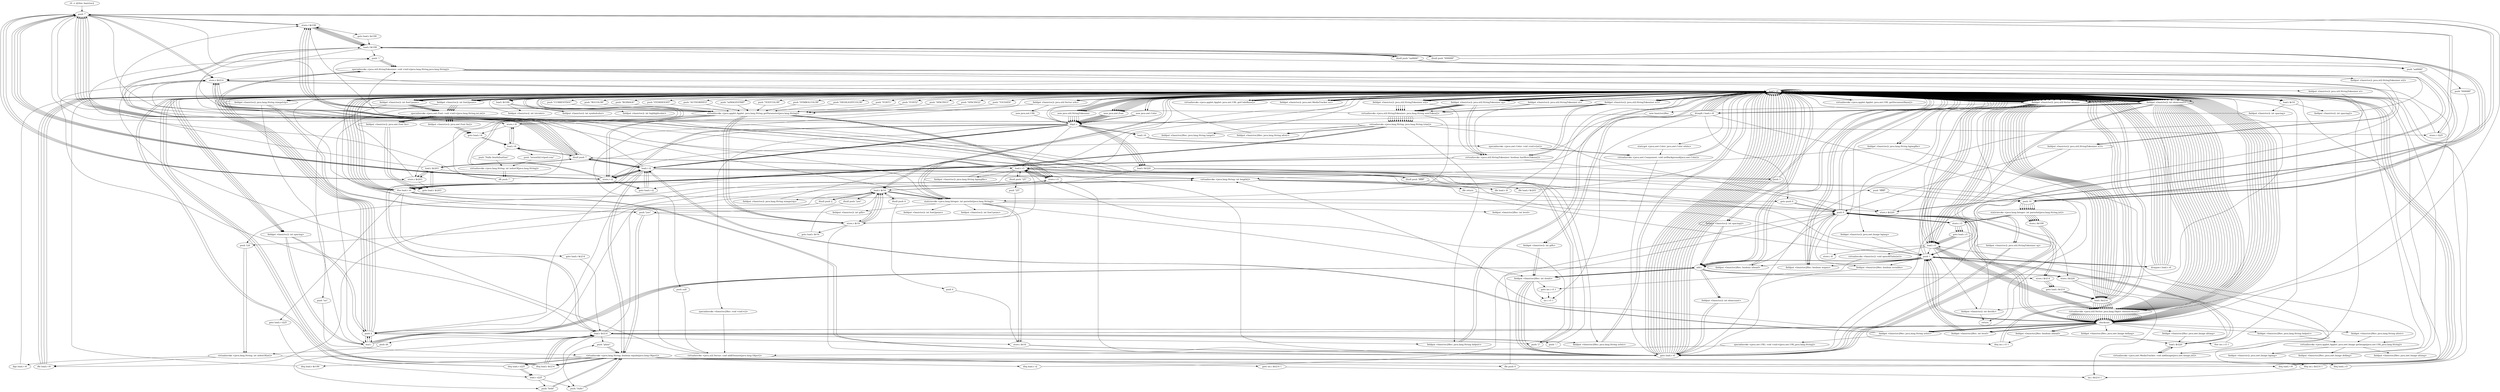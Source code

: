digraph "" {
    "r0 := @this: basictoc2"
    "push \"\""
    "r0 := @this: basictoc2"->"push \"\"";
    "store.r $r199"
    "push \"\""->"store.r $r199";
    "store.r $r199"->"push \"\"";
    "store.r $r203"
    "push \"\""->"store.r $r203";
    "store.r $r203"->"push \"\"";
    "store.r $r220"
    "push \"\""->"store.r $r220";
    "store.r $r220"->"push \"\"";
    "store.r r2"
    "push \"\""->"store.r r2";
    "store.r r2"->"push \"\"";
    "store.r r225"
    "push \"\""->"store.r r225";
    "store.r r225"->"push \"\"";
    "store.r $r214"
    "push \"\""->"store.r $r214";
    "load.r r0"
    "store.r $r214"->"load.r r0";
    "staticget <java.awt.Color: java.awt.Color white>"
    "load.r r0"->"staticget <java.awt.Color: java.awt.Color white>";
    "virtualinvoke <java.awt.Component: void setBackground(java.awt.Color)>"
    "staticget <java.awt.Color: java.awt.Color white>"->"virtualinvoke <java.awt.Component: void setBackground(java.awt.Color)>";
    "virtualinvoke <java.awt.Component: void setBackground(java.awt.Color)>"->"load.r r0";
    "push \"BGCOLOR\""
    "load.r r0"->"push \"BGCOLOR\"";
    "virtualinvoke <java.applet.Applet: java.lang.String getParameter(java.lang.String)>"
    "push \"BGCOLOR\""->"virtualinvoke <java.applet.Applet: java.lang.String getParameter(java.lang.String)>";
    "store.r r3"
    "virtualinvoke <java.applet.Applet: java.lang.String getParameter(java.lang.String)>"->"store.r r3";
    "load.r r3"
    "store.r r3"->"load.r r3";
    "ifnull push \"ffffff\""
    "load.r r3"->"ifnull push \"ffffff\"";
    "ifnull push \"ffffff\""->"load.r r3";
    "push 16"
    "load.r r3"->"push 16";
    "staticinvoke <java.lang.Integer: int parseInt(java.lang.String,int)>"
    "push 16"->"staticinvoke <java.lang.Integer: int parseInt(java.lang.String,int)>";
    "store.i r3"
    "staticinvoke <java.lang.Integer: int parseInt(java.lang.String,int)>"->"store.i r3";
    "goto load.i r3"
    "store.i r3"->"goto load.i r3";
    "load.i r3"
    "goto load.i r3"->"load.i r3";
    "store.i i0"
    "load.i r3"->"store.i i0";
    "store.i i0"->"load.r r0";
    "push \"BGIMAGE\""
    "load.r r0"->"push \"BGIMAGE\"";
    "push \"BGIMAGE\""->"virtualinvoke <java.applet.Applet: java.lang.String getParameter(java.lang.String)>";
    "virtualinvoke <java.applet.Applet: java.lang.String getParameter(java.lang.String)>"->"store.r r3";
    "store.r r3"->"load.r r3";
    "ifnull push \"\""
    "load.r r3"->"ifnull push \"\"";
    "ifnull push \"\""->"load.r r3";
    "load.r r3"->"store.r r3";
    "goto load.r r0"
    "store.r r3"->"goto load.r r0";
    "goto load.r r0"->"load.r r0";
    "load.r r0"->"load.r r3";
    "fieldput <basictoc2: java.lang.String bgimgfile>"
    "load.r r3"->"fieldput <basictoc2: java.lang.String bgimgfile>";
    "fieldput <basictoc2: java.lang.String bgimgfile>"->"load.r r0";
    "fieldget <basictoc2: java.lang.String bgimgfile>"
    "load.r r0"->"fieldget <basictoc2: java.lang.String bgimgfile>";
    "virtualinvoke <java.lang.String: int length()>"
    "fieldget <basictoc2: java.lang.String bgimgfile>"->"virtualinvoke <java.lang.String: int length()>";
    "ifne load.r r0"
    "virtualinvoke <java.lang.String: int length()>"->"ifne load.r r0";
    "ifne load.r r0"->"load.r r0";
    "new java.awt.Color"
    "load.r r0"->"new java.awt.Color";
    "dup1.r"
    "new java.awt.Color"->"dup1.r";
    "load.i i0"
    "dup1.r"->"load.i i0";
    "specialinvoke <java.awt.Color: void <init>(int)>"
    "load.i i0"->"specialinvoke <java.awt.Color: void <init>(int)>";
    "specialinvoke <java.awt.Color: void <init>(int)>"->"virtualinvoke <java.awt.Component: void setBackground(java.awt.Color)>";
    "virtualinvoke <java.awt.Component: void setBackground(java.awt.Color)>"->"goto load.r r0";
    "goto load.r r0"->"load.r r0";
    "push \"ITEMHEIGHT\""
    "load.r r0"->"push \"ITEMHEIGHT\"";
    "push \"ITEMHEIGHT\""->"virtualinvoke <java.applet.Applet: java.lang.String getParameter(java.lang.String)>";
    "virtualinvoke <java.applet.Applet: java.lang.String getParameter(java.lang.String)>"->"store.r r3";
    "store.r r3"->"load.r r3";
    "ifnull push \"25\""
    "load.r r3"->"ifnull push \"25\"";
    "ifnull push \"25\""->"load.r r3";
    "store.r $r16"
    "load.r r3"->"store.r $r16";
    "goto load.r $r16"
    "store.r $r16"->"goto load.r $r16";
    "load.r $r16"
    "goto load.r $r16"->"load.r $r16";
    "load.r $r16"->"store.r r3";
    "store.r r3"->"load.r $r16";
    "push 124"
    "load.r $r16"->"push 124";
    "virtualinvoke <java.lang.String: int indexOf(int)>"
    "push 124"->"virtualinvoke <java.lang.String: int indexOf(int)>";
    "ifge load.r r0"
    "virtualinvoke <java.lang.String: int indexOf(int)>"->"ifge load.r r0";
    "ifge load.r r0"->"load.r r0";
    "load.r r0"->"load.r $r16";
    "staticinvoke <java.lang.Integer: int parseInt(java.lang.String)>"
    "load.r $r16"->"staticinvoke <java.lang.Integer: int parseInt(java.lang.String)>";
    "fieldput <basictoc2: int gifh>"
    "staticinvoke <java.lang.Integer: int parseInt(java.lang.String)>"->"fieldput <basictoc2: int gifh>";
    "fieldput <basictoc2: int gifh>"->"load.r r0";
    "load.r r0"->"new java.awt.Color";
    "new java.awt.Color"->"dup1.r";
    "dup1.r"->"load.i i0";
    "load.i i0"->"specialinvoke <java.awt.Color: void <init>(int)>";
    "specialinvoke <java.awt.Color: void <init>(int)>"->"virtualinvoke <java.awt.Component: void setBackground(java.awt.Color)>";
    "virtualinvoke <java.awt.Component: void setBackground(java.awt.Color)>"->"load.r r0";
    "push \"AUTHORINFO\""
    "load.r r0"->"push \"AUTHORINFO\"";
    "push \"AUTHORINFO\""->"virtualinvoke <java.applet.Applet: java.lang.String getParameter(java.lang.String)>";
    "store.r i0"
    "virtualinvoke <java.applet.Applet: java.lang.String getParameter(java.lang.String)>"->"store.r i0";
    "load.r i0"
    "store.r i0"->"load.r i0";
    "load.r i0"->"ifnull push \"\"";
    "ifnull push \"\""->"load.r i0";
    "load.r i0"->"store.r i0";
    "goto load.r i0"
    "store.r i0"->"goto load.r i0";
    "goto load.r i0"->"load.r i0";
    "load.r i0"->"store.r i0";
    "store.r i0"->"load.r r0";
    "push \"isIMAGESTRIP\""
    "load.r r0"->"push \"isIMAGESTRIP\"";
    "push \"isIMAGESTRIP\""->"virtualinvoke <java.applet.Applet: java.lang.String getParameter(java.lang.String)>";
    "virtualinvoke <java.applet.Applet: java.lang.String getParameter(java.lang.String)>"->"store.r $r16";
    "store.r $r16"->"load.r $r16";
    "ifnull push \"yes\""
    "load.r $r16"->"ifnull push \"yes\"";
    "ifnull push \"yes\""->"load.r $r16";
    "load.r $r16"->"store.r $r16";
    "store.r $r16"->"goto load.r r0";
    "goto load.r r0"->"load.r r0";
    "load.r r0"->"load.r $r16";
    "fieldput <basictoc2: java.lang.String isimgstrip>"
    "load.r $r16"->"fieldput <basictoc2: java.lang.String isimgstrip>";
    "fieldput <basictoc2: java.lang.String isimgstrip>"->"load.r r0";
    "fieldget <basictoc2: java.lang.String isimgstrip>"
    "load.r r0"->"fieldget <basictoc2: java.lang.String isimgstrip>";
    "push \"no\""
    "fieldget <basictoc2: java.lang.String isimgstrip>"->"push \"no\"";
    "virtualinvoke <java.lang.String: boolean equals(java.lang.Object)>"
    "push \"no\""->"virtualinvoke <java.lang.String: boolean equals(java.lang.Object)>";
    "ifeq load.r $r199"
    "virtualinvoke <java.lang.String: boolean equals(java.lang.Object)>"->"ifeq load.r $r199";
    "ifeq load.r $r199"->"load.r r0";
    "push \"TEXTCOLOR\""
    "load.r r0"->"push \"TEXTCOLOR\"";
    "push \"TEXTCOLOR\""->"virtualinvoke <java.applet.Applet: java.lang.String getParameter(java.lang.String)>";
    "virtualinvoke <java.applet.Applet: java.lang.String getParameter(java.lang.String)>"->"store.r $r199";
    "load.r $r199"
    "store.r $r199"->"load.r $r199";
    "ifnull push \"aa6666\""
    "load.r $r199"->"ifnull push \"aa6666\"";
    "ifnull push \"aa6666\""->"load.r $r199";
    "load.r $r199"->"push 16";
    "push 16"->"staticinvoke <java.lang.Integer: int parseInt(java.lang.String,int)>";
    "store.i $r199"
    "staticinvoke <java.lang.Integer: int parseInt(java.lang.String,int)>"->"store.i $r199";
    "store.i $r199"->"goto load.r r0";
    "goto load.r r0"->"load.r r0";
    "load.i $r199"
    "load.r r0"->"load.i $r199";
    "fieldput <basictoc2: int txtcolor>"
    "load.i $r199"->"fieldput <basictoc2: int txtcolor>";
    "fieldput <basictoc2: int txtcolor>"->"load.r r0";
    "push \"SYMBOLCOLOR\""
    "load.r r0"->"push \"SYMBOLCOLOR\"";
    "push \"SYMBOLCOLOR\""->"virtualinvoke <java.applet.Applet: java.lang.String getParameter(java.lang.String)>";
    "virtualinvoke <java.applet.Applet: java.lang.String getParameter(java.lang.String)>"->"store.r $r199";
    "store.r $r199"->"load.r $r199";
    "load.r $r199"->"ifnull push \"aa6666\"";
    "ifnull push \"aa6666\""->"load.r $r199";
    "load.r $r199"->"push 16";
    "push 16"->"staticinvoke <java.lang.Integer: int parseInt(java.lang.String,int)>";
    "staticinvoke <java.lang.Integer: int parseInt(java.lang.String,int)>"->"store.i $r199";
    "store.i $r199"->"goto load.r r0";
    "goto load.r r0"->"load.r r0";
    "load.r r0"->"load.i $r199";
    "fieldput <basictoc2: int symbolcolor>"
    "load.i $r199"->"fieldput <basictoc2: int symbolcolor>";
    "fieldput <basictoc2: int symbolcolor>"->"load.r r0";
    "push \"HIGHLIGHTCOLOR\""
    "load.r r0"->"push \"HIGHLIGHTCOLOR\"";
    "push \"HIGHLIGHTCOLOR\""->"virtualinvoke <java.applet.Applet: java.lang.String getParameter(java.lang.String)>";
    "virtualinvoke <java.applet.Applet: java.lang.String getParameter(java.lang.String)>"->"store.r $r199";
    "store.r $r199"->"load.r $r199";
    "ifnull push \"000088\""
    "load.r $r199"->"ifnull push \"000088\"";
    "ifnull push \"000088\""->"load.r $r199";
    "load.r $r199"->"push 16";
    "push 16"->"staticinvoke <java.lang.Integer: int parseInt(java.lang.String,int)>";
    "staticinvoke <java.lang.Integer: int parseInt(java.lang.String,int)>"->"store.i $r199";
    "store.i $r199"->"goto load.r r0";
    "goto load.r r0"->"load.r r0";
    "load.r r0"->"load.i $r199";
    "fieldput <basictoc2: int highlightcolor>"
    "load.i $r199"->"fieldput <basictoc2: int highlightcolor>";
    "fieldput <basictoc2: int highlightcolor>"->"load.r r0";
    "push \"FONT1\""
    "load.r r0"->"push \"FONT1\"";
    "push \"FONT1\""->"virtualinvoke <java.applet.Applet: java.lang.String getParameter(java.lang.String)>";
    "virtualinvoke <java.applet.Applet: java.lang.String getParameter(java.lang.String)>"->"store.r $r199";
    "store.r $r199"->"load.r $r199";
    "load.r $r199"->"ifnull push \"\"";
    "ifnull push \"\""->"load.r $r199";
    "load.r $r199"->"store.r $r199";
    "goto load.r $r199"
    "store.r $r199"->"goto load.r $r199";
    "goto load.r $r199"->"load.r $r199";
    "load.r $r199"->"store.r $r199";
    "store.r $r199"->"load.r r0";
    "push \"FONT2\""
    "load.r r0"->"push \"FONT2\"";
    "push \"FONT2\""->"virtualinvoke <java.applet.Applet: java.lang.String getParameter(java.lang.String)>";
    "virtualinvoke <java.applet.Applet: java.lang.String getParameter(java.lang.String)>"->"store.r $r203";
    "load.r $r203"
    "store.r $r203"->"load.r $r203";
    "load.r $r203"->"ifnull push \"\"";
    "ifnull push \"\""->"load.r $r203";
    "load.r $r203"->"store.r $r203";
    "goto load.r $r203"
    "store.r $r203"->"goto load.r $r203";
    "goto load.r $r203"->"load.r $r203";
    "load.r $r203"->"store.r $r203";
    "store.r $r203"->"load.r r0";
    "push \"SPACING1\""
    "load.r r0"->"push \"SPACING1\"";
    "push \"SPACING1\""->"virtualinvoke <java.applet.Applet: java.lang.String getParameter(java.lang.String)>";
    "virtualinvoke <java.applet.Applet: java.lang.String getParameter(java.lang.String)>"->"store.r $r16";
    "store.r $r16"->"load.r $r16";
    "ifnull push 4"
    "load.r $r16"->"ifnull push 4";
    "ifnull push 4"->"load.r $r16";
    "load.r $r16"->"staticinvoke <java.lang.Integer: int parseInt(java.lang.String)>";
    "store.i $r16"
    "staticinvoke <java.lang.Integer: int parseInt(java.lang.String)>"->"store.i $r16";
    "store.i $r16"->"goto load.r r0";
    "goto load.r r0"->"load.r r0";
    "load.i $r16"
    "load.r r0"->"load.i $r16";
    "fieldput <basictoc2: int spacing>"
    "load.i $r16"->"fieldput <basictoc2: int spacing>";
    "fieldput <basictoc2: int spacing>"->"load.r r0";
    "push \"SPACING2\""
    "load.r r0"->"push \"SPACING2\"";
    "push \"SPACING2\""->"virtualinvoke <java.applet.Applet: java.lang.String getParameter(java.lang.String)>";
    "virtualinvoke <java.applet.Applet: java.lang.String getParameter(java.lang.String)>"->"store.r $r16";
    "store.r $r16"->"load.r $r16";
    "ifnull push 2"
    "load.r $r16"->"ifnull push 2";
    "ifnull push 2"->"load.r $r16";
    "load.r $r16"->"staticinvoke <java.lang.Integer: int parseInt(java.lang.String)>";
    "staticinvoke <java.lang.Integer: int parseInt(java.lang.String)>"->"store.i $r16";
    "store.i $r16"->"goto load.r r0";
    "goto load.r r0"->"load.r r0";
    "load.r r0"->"load.i $r16";
    "fieldput <basictoc2: int spacing2>"
    "load.i $r16"->"fieldput <basictoc2: int spacing2>";
    "fieldput <basictoc2: int spacing2>"->"load.r $r199";
    "load.r $r199"->"virtualinvoke <java.lang.String: int length()>";
    "ifle load.r $r203"
    "virtualinvoke <java.lang.String: int length()>"->"ifle load.r $r203";
    "ifle load.r $r203"->"load.r r0";
    "new java.util.StringTokenizer"
    "load.r r0"->"new java.util.StringTokenizer";
    "new java.util.StringTokenizer"->"dup1.r";
    "dup1.r"->"load.r $r199";
    "push \";\""
    "load.r $r199"->"push \";\"";
    "specialinvoke <java.util.StringTokenizer: void <init>(java.lang.String,java.lang.String)>"
    "push \";\""->"specialinvoke <java.util.StringTokenizer: void <init>(java.lang.String,java.lang.String)>";
    "fieldput <basictoc2: java.util.StringTokenizer sg>"
    "specialinvoke <java.util.StringTokenizer: void <init>(java.lang.String,java.lang.String)>"->"fieldput <basictoc2: java.util.StringTokenizer sg>";
    "fieldput <basictoc2: java.util.StringTokenizer sg>"->"goto load.r r0";
    "goto load.r r0"->"load.r r0";
    "fieldget <basictoc2: java.util.StringTokenizer sg>"
    "load.r r0"->"fieldget <basictoc2: java.util.StringTokenizer sg>";
    "virtualinvoke <java.util.StringTokenizer: boolean hasMoreTokens()>"
    "fieldget <basictoc2: java.util.StringTokenizer sg>"->"virtualinvoke <java.util.StringTokenizer: boolean hasMoreTokens()>";
    "virtualinvoke <java.util.StringTokenizer: boolean hasMoreTokens()>"->"ifne load.r r0";
    "goto load.r r225"
    "ifne load.r r0"->"goto load.r r225";
    "load.r r225"
    "goto load.r r225"->"load.r r225";
    "push \"bold\""
    "load.r r225"->"push \"bold\"";
    "push \"bold\""->"virtualinvoke <java.lang.String: boolean equals(java.lang.Object)>";
    "ifeq load.r r225"
    "virtualinvoke <java.lang.String: boolean equals(java.lang.Object)>"->"ifeq load.r r225";
    "ifeq load.r r225"->"load.r r0";
    "new java.awt.Font"
    "load.r r0"->"new java.awt.Font";
    "new java.awt.Font"->"dup1.r";
    "load.r $r220"
    "dup1.r"->"load.r $r220";
    "push 1"
    "load.r $r220"->"push 1";
    "push 1"->"load.r r0";
    "fieldget <basictoc2: int font1psize>"
    "load.r r0"->"fieldget <basictoc2: int font1psize>";
    "specialinvoke <java.awt.Font: void <init>(java.lang.String,int,int)>"
    "fieldget <basictoc2: int font1psize>"->"specialinvoke <java.awt.Font: void <init>(java.lang.String,int,int)>";
    "fieldput <basictoc2: java.awt.Font fm>"
    "specialinvoke <java.awt.Font: void <init>(java.lang.String,int,int)>"->"fieldput <basictoc2: java.awt.Font fm>";
    "fieldput <basictoc2: java.awt.Font fm>"->"goto load.r $r203";
    "goto load.r $r203"->"load.r $r203";
    "load.r $r203"->"virtualinvoke <java.lang.String: int length()>";
    "ifle load.r i0"
    "virtualinvoke <java.lang.String: int length()>"->"ifle load.r i0";
    "ifle load.r i0"->"load.r r0";
    "load.r r0"->"new java.util.StringTokenizer";
    "new java.util.StringTokenizer"->"dup1.r";
    "dup1.r"->"load.r $r203";
    "load.r $r203"->"push \";\"";
    "push \";\""->"specialinvoke <java.util.StringTokenizer: void <init>(java.lang.String,java.lang.String)>";
    "specialinvoke <java.util.StringTokenizer: void <init>(java.lang.String,java.lang.String)>"->"fieldput <basictoc2: java.util.StringTokenizer sg>";
    "fieldput <basictoc2: java.util.StringTokenizer sg>"->"goto load.r r0";
    "goto load.r r0"->"load.r r0";
    "load.r r0"->"fieldget <basictoc2: java.util.StringTokenizer sg>";
    "fieldget <basictoc2: java.util.StringTokenizer sg>"->"virtualinvoke <java.util.StringTokenizer: boolean hasMoreTokens()>";
    "virtualinvoke <java.util.StringTokenizer: boolean hasMoreTokens()>"->"ifne load.r r0";
    "goto load.r $r214"
    "ifne load.r r0"->"goto load.r $r214";
    "load.r $r214"
    "goto load.r $r214"->"load.r $r214";
    "load.r $r214"->"push \"bold\"";
    "push \"bold\""->"virtualinvoke <java.lang.String: boolean equals(java.lang.Object)>";
    "ifeq load.r $r214"
    "virtualinvoke <java.lang.String: boolean equals(java.lang.Object)>"->"ifeq load.r $r214";
    "ifeq load.r $r214"->"load.r r0";
    "load.r r0"->"new java.awt.Font";
    "new java.awt.Font"->"dup1.r";
    "load.r r2"
    "dup1.r"->"load.r r2";
    "load.r r2"->"push 1";
    "push 1"->"load.r r0";
    "fieldget <basictoc2: int font2psize>"
    "load.r r0"->"fieldget <basictoc2: int font2psize>";
    "fieldget <basictoc2: int font2psize>"->"specialinvoke <java.awt.Font: void <init>(java.lang.String,int,int)>";
    "fieldput <basictoc2: java.awt.Font fm2>"
    "specialinvoke <java.awt.Font: void <init>(java.lang.String,int,int)>"->"fieldput <basictoc2: java.awt.Font fm2>";
    "fieldput <basictoc2: java.awt.Font fm2>"->"goto load.r i0";
    "goto load.r i0"->"load.r i0";
    "push \"Nalla Senthilnathan\""
    "load.r i0"->"push \"Nalla Senthilnathan\"";
    "virtualinvoke <java.lang.String: int indexOf(java.lang.String)>"
    "push \"Nalla Senthilnathan\""->"virtualinvoke <java.lang.String: int indexOf(java.lang.String)>";
    "iflt push \"\""
    "virtualinvoke <java.lang.String: int indexOf(java.lang.String)>"->"iflt push \"\"";
    "iflt push \"\""->"load.r i0";
    "push \"nrsenthil.tripod.com\""
    "load.r i0"->"push \"nrsenthil.tripod.com\"";
    "push \"nrsenthil.tripod.com\""->"virtualinvoke <java.lang.String: int indexOf(java.lang.String)>";
    "virtualinvoke <java.lang.String: int indexOf(java.lang.String)>"->"iflt push \"\"";
    "iflt push \"\""->"load.r r0";
    "push \"TOCDATA\""
    "load.r r0"->"push \"TOCDATA\"";
    "push \"TOCDATA\""->"virtualinvoke <java.applet.Applet: java.lang.String getParameter(java.lang.String)>";
    "virtualinvoke <java.applet.Applet: java.lang.String getParameter(java.lang.String)>"->"store.r r2";
    "store.r r2"->"load.r r2";
    "load.r r2"->"ifnull push \"\"";
    "ifnull push \"\""->"load.r r2";
    "load.r r2"->"store.r r2";
    "goto load.r r2"
    "store.r r2"->"goto load.r r2";
    "goto load.r r2"->"load.r r2";
    "load.r r2"->"store.r $r214";
    "store.r $r214"->"goto load.r r0";
    "goto load.r r0"->"load.r r0";
    "push \"CURRENTDOC\""
    "load.r r0"->"push \"CURRENTDOC\"";
    "push \"CURRENTDOC\""->"virtualinvoke <java.applet.Applet: java.lang.String getParameter(java.lang.String)>";
    "virtualinvoke <java.applet.Applet: java.lang.String getParameter(java.lang.String)>"->"store.r r2";
    "store.r r2"->"load.r r2";
    "load.r r2"->"ifnull push \"\"";
    "ifnull push \"\""->"load.r r2";
    "load.r r2"->"store.r r2";
    "store.r r2"->"goto load.r r2";
    "goto load.r r2"->"load.r r2";
    "load.r r2"->"store.r r2";
    "store.r r2"->"load.r r0";
    "load.r r0"->"new java.util.StringTokenizer";
    "new java.util.StringTokenizer"->"dup1.r";
    "dup1.r"->"load.r $r214";
    "push \"|\""
    "load.r $r214"->"push \"|\"";
    "push \"|\""->"specialinvoke <java.util.StringTokenizer: void <init>(java.lang.String,java.lang.String)>";
    "fieldput <basictoc2: java.util.StringTokenizer st>"
    "specialinvoke <java.util.StringTokenizer: void <init>(java.lang.String,java.lang.String)>"->"fieldput <basictoc2: java.util.StringTokenizer st>";
    "fieldput <basictoc2: java.util.StringTokenizer st>"->"goto load.r r0";
    "goto load.r r0"->"load.r r0";
    "fieldget <basictoc2: java.util.StringTokenizer st>"
    "load.r r0"->"fieldget <basictoc2: java.util.StringTokenizer st>";
    "fieldget <basictoc2: java.util.StringTokenizer st>"->"virtualinvoke <java.util.StringTokenizer: boolean hasMoreTokens()>";
    "virtualinvoke <java.util.StringTokenizer: boolean hasMoreTokens()>"->"ifne load.r r0";
    "goto push 0"
    "ifne load.r r0"->"goto push 0";
    "push 0"
    "goto push 0"->"push 0";
    "store.i $r214"
    "push 0"->"store.i $r214";
    "goto load.i $r214"
    "store.i $r214"->"goto load.i $r214";
    "load.i $r214"
    "goto load.i $r214"->"load.i $r214";
    "load.i $r214"->"load.r r0";
    "fieldget <basictoc2: int elemcount>"
    "load.r r0"->"fieldget <basictoc2: int elemcount>";
    "ifcmplt.i load.r r0"
    "fieldget <basictoc2: int elemcount>"->"ifcmplt.i load.r r0";
    "ifcmplt.i load.r r0"->"goto push 0";
    "goto push 0"->"push 0";
    "store.i $r220"
    "push 0"->"store.i $r220";
    "store.i $r220"->"load.r r0";
    "load.r r0"->"fieldget <basictoc2: java.lang.String isimgstrip>";
    "push \"yes\""
    "fieldget <basictoc2: java.lang.String isimgstrip>"->"push \"yes\"";
    "push \"yes\""->"virtualinvoke <java.lang.String: boolean equals(java.lang.Object)>";
    "ifeq load.r r2"
    "virtualinvoke <java.lang.String: boolean equals(java.lang.Object)>"->"ifeq load.r r2";
    "ifeq load.r r2"->"push 0";
    "push 0"->"store.i $r214";
    "store.i $r214"->"goto load.i $r214";
    "goto load.i $r214"->"load.i $r214";
    "load.i $r214"->"load.r r0";
    "load.r r0"->"fieldget <basictoc2: int elemcount>";
    "fieldget <basictoc2: int elemcount>"->"ifcmplt.i load.r r0";
    "ifcmplt.i load.r r0"->"load.r r3";
    "load.r r3"->"push 124";
    "push 124"->"virtualinvoke <java.lang.String: int indexOf(int)>";
    "ifle push 0"
    "virtualinvoke <java.lang.String: int indexOf(int)>"->"ifle push 0";
    "ifle push 0"->"load.r r0";
    "load.r r0"->"new java.util.StringTokenizer";
    "new java.util.StringTokenizer"->"dup1.r";
    "dup1.r"->"load.r r3";
    "load.r r3"->"push \"|\"";
    "push \"|\""->"specialinvoke <java.util.StringTokenizer: void <init>(java.lang.String,java.lang.String)>";
    "fieldput <basictoc2: java.util.StringTokenizer st3>"
    "specialinvoke <java.util.StringTokenizer: void <init>(java.lang.String,java.lang.String)>"->"fieldput <basictoc2: java.util.StringTokenizer st3>";
    "fieldput <basictoc2: java.util.StringTokenizer st3>"->"push 0";
    "push 0"->"store.i r3";
    "store.i r3"->"goto load.i r3";
    "goto load.i r3"->"load.i r3";
    "load.i r3"->"load.r r0";
    "load.r r0"->"fieldget <basictoc2: int elemcount>";
    "fieldget <basictoc2: int elemcount>"->"ifcmplt.i load.r r0";
    "ifcmplt.i load.r r0"->"goto load.r r2";
    "goto load.r r2"->"load.r r2";
    "load.r r2"->"virtualinvoke <java.lang.String: int length()>";
    "ifle return"
    "virtualinvoke <java.lang.String: int length()>"->"ifle return";
    "ifle return"->"push 0";
    "push 0"->"store.i r3";
    "store.i r3"->"goto load.i r3";
    "goto load.i r3"->"load.i r3";
    "load.i r3"->"load.r r0";
    "load.r r0"->"fieldget <basictoc2: int elemcount>";
    "fieldget <basictoc2: int elemcount>"->"ifcmplt.i load.r r0";
    "return"
    "ifcmplt.i load.r r0"->"return";
    "ifcmplt.i load.r r0"->"load.r r0";
    "fieldget <basictoc2: java.util.Vector elems>"
    "load.r r0"->"fieldget <basictoc2: java.util.Vector elems>";
    "fieldget <basictoc2: java.util.Vector elems>"->"load.i r3";
    "virtualinvoke <java.util.Vector: java.lang.Object elementAt(int)>"
    "load.i r3"->"virtualinvoke <java.util.Vector: java.lang.Object elementAt(int)>";
    "checkcast"
    "virtualinvoke <java.util.Vector: java.lang.Object elementAt(int)>"->"checkcast";
    "fieldget <basictoc2Rec: boolean ishead>"
    "checkcast"->"fieldget <basictoc2Rec: boolean ishead>";
    "ifeq inc.i r3 1"
    "fieldget <basictoc2Rec: boolean ishead>"->"ifeq inc.i r3 1";
    "ifeq inc.i r3 1"->"load.r r0";
    "load.r r0"->"fieldget <basictoc2: java.util.Vector elems>";
    "fieldget <basictoc2: java.util.Vector elems>"->"load.i r3";
    "load.i r3"->"virtualinvoke <java.util.Vector: java.lang.Object elementAt(int)>";
    "virtualinvoke <java.util.Vector: java.lang.Object elementAt(int)>"->"checkcast";
    "fieldget <basictoc2Rec: java.lang.String urlstr>"
    "checkcast"->"fieldget <basictoc2Rec: java.lang.String urlstr>";
    "fieldget <basictoc2Rec: java.lang.String urlstr>"->"load.r r2";
    "load.r r2"->"virtualinvoke <java.lang.String: boolean equals(java.lang.Object)>";
    "ifeq load.i r3"
    "virtualinvoke <java.lang.String: boolean equals(java.lang.Object)>"->"ifeq load.i r3";
    "ifeq load.i r3"->"load.r r0";
    "load.r r0"->"load.i r3";
    "fieldput <basictoc2: int docidx>"
    "load.i r3"->"fieldput <basictoc2: int docidx>";
    "fieldput <basictoc2: int docidx>"->"return";
    "ifeq load.i r3"->"load.i r3";
    "load.i r3"->"push 1";
    "add.i"
    "push 1"->"add.i";
    "add.i"->"store.i $r214";
    "store.i $r214"->"goto load.i $r214";
    "goto load.i $r214"->"load.i $r214";
    "load.i $r214"->"load.r r0";
    "load.r r0"->"fieldget <basictoc2: int elemcount>";
    "fieldget <basictoc2: int elemcount>"->"ifcmplt.i load.r r0";
    "inc.i r3 1"
    "ifcmplt.i load.r r0"->"inc.i r3 1";
    "ifcmplt.i load.r r0"->"load.r r0";
    "load.r r0"->"fieldget <basictoc2: java.util.Vector elems>";
    "fieldget <basictoc2: java.util.Vector elems>"->"load.i $r214";
    "load.i $r214"->"virtualinvoke <java.util.Vector: java.lang.Object elementAt(int)>";
    "virtualinvoke <java.util.Vector: java.lang.Object elementAt(int)>"->"checkcast";
    "checkcast"->"fieldget <basictoc2Rec: boolean ishead>";
    "ifne inc.i r3 1"
    "fieldget <basictoc2Rec: boolean ishead>"->"ifne inc.i r3 1";
    "ifne inc.i r3 1"->"load.r r0";
    "load.r r0"->"fieldget <basictoc2: java.util.Vector elems>";
    "fieldget <basictoc2: java.util.Vector elems>"->"load.i $r214";
    "load.i $r214"->"virtualinvoke <java.util.Vector: java.lang.Object elementAt(int)>";
    "virtualinvoke <java.util.Vector: java.lang.Object elementAt(int)>"->"checkcast";
    "checkcast"->"fieldget <basictoc2Rec: java.lang.String urlstr>";
    "fieldget <basictoc2Rec: java.lang.String urlstr>"->"load.r r2";
    "load.r r2"->"virtualinvoke <java.lang.String: boolean equals(java.lang.Object)>";
    "ifeq inc.i $r214 1"
    "virtualinvoke <java.lang.String: boolean equals(java.lang.Object)>"->"ifeq inc.i $r214 1";
    "ifeq inc.i $r214 1"->"load.r r0";
    "load.r r0"->"load.i $r214";
    "load.i $r214"->"fieldput <basictoc2: int docidx>";
    "fieldput <basictoc2: int docidx>"->"load.r r0";
    "load.r r0"->"fieldget <basictoc2: java.util.Vector elems>";
    "fieldget <basictoc2: java.util.Vector elems>"->"load.i r3";
    "load.i r3"->"virtualinvoke <java.util.Vector: java.lang.Object elementAt(int)>";
    "virtualinvoke <java.util.Vector: java.lang.Object elementAt(int)>"->"checkcast";
    "checkcast"->"push 1";
    "fieldput <basictoc2Rec: boolean isopen>"
    "push 1"->"fieldput <basictoc2Rec: boolean isopen>";
    "fieldput <basictoc2Rec: boolean isopen>"->"load.r r0";
    "load.r r0"->"load.i r3";
    "virtualinvoke <basictoc2: void openAllTails(int)>"
    "load.i r3"->"virtualinvoke <basictoc2: void openAllTails(int)>";
    "goto inc.i r3 1"
    "virtualinvoke <basictoc2: void openAllTails(int)>"->"goto inc.i r3 1";
    "inc.i $r214 1"
    "ifeq inc.i $r214 1"->"inc.i $r214 1";
    "ifcmplt.i load.r r0"->"load.r r0";
    "fieldget <basictoc2: java.util.StringTokenizer st3>"
    "load.r r0"->"fieldget <basictoc2: java.util.StringTokenizer st3>";
    "fieldget <basictoc2: java.util.StringTokenizer st3>"->"virtualinvoke <java.util.StringTokenizer: boolean hasMoreTokens()>";
    "virtualinvoke <java.util.StringTokenizer: boolean hasMoreTokens()>"->"ifeq inc.i r3 1";
    "ifeq inc.i r3 1"->"load.r r0";
    "load.r r0"->"fieldget <basictoc2: java.util.Vector elems>";
    "fieldget <basictoc2: java.util.Vector elems>"->"load.i r3";
    "load.i r3"->"virtualinvoke <java.util.Vector: java.lang.Object elementAt(int)>";
    "virtualinvoke <java.util.Vector: java.lang.Object elementAt(int)>"->"checkcast";
    "checkcast"->"load.r r0";
    "load.r r0"->"fieldget <basictoc2: java.util.StringTokenizer st3>";
    "virtualinvoke <java.util.StringTokenizer: java.lang.String nextToken()>"
    "fieldget <basictoc2: java.util.StringTokenizer st3>"->"virtualinvoke <java.util.StringTokenizer: java.lang.String nextToken()>";
    "virtualinvoke <java.util.StringTokenizer: java.lang.String nextToken()>"->"staticinvoke <java.lang.Integer: int parseInt(java.lang.String)>";
    "fieldput <basictoc2Rec: int itemh>"
    "staticinvoke <java.lang.Integer: int parseInt(java.lang.String)>"->"fieldput <basictoc2Rec: int itemh>";
    "fieldput <basictoc2Rec: int itemh>"->"goto inc.i r3 1";
    "goto inc.i r3 1"->"inc.i r3 1";
    "staticinvoke <java.lang.Integer: int parseInt(java.lang.String)>"->"store.r $r214";
    "ifle push 0"->"push 0";
    "push 0"->"store.i r3";
    "store.i r3"->"goto load.i r3";
    "goto load.i r3"->"load.i r3";
    "load.i r3"->"load.r r0";
    "load.r r0"->"fieldget <basictoc2: int elemcount>";
    "fieldget <basictoc2: int elemcount>"->"ifcmplt.i load.r r0";
    "ifcmplt.i load.r r0"->"load.r r0";
    "load.r r0"->"fieldget <basictoc2: java.util.Vector elems>";
    "fieldget <basictoc2: java.util.Vector elems>"->"load.i r3";
    "load.i r3"->"virtualinvoke <java.util.Vector: java.lang.Object elementAt(int)>";
    "virtualinvoke <java.util.Vector: java.lang.Object elementAt(int)>"->"checkcast";
    "checkcast"->"load.r r0";
    "fieldget <basictoc2: int gifh>"
    "load.r r0"->"fieldget <basictoc2: int gifh>";
    "fieldget <basictoc2: int gifh>"->"fieldput <basictoc2Rec: int itemh>";
    "fieldput <basictoc2Rec: int itemh>"->"inc.i r3 1";
    "ifcmplt.i load.r r0"->"load.r r0";
    "load.r r0"->"fieldget <basictoc2: java.util.Vector elems>";
    "fieldget <basictoc2: java.util.Vector elems>"->"load.i $r214";
    "load.i $r214"->"virtualinvoke <java.util.Vector: java.lang.Object elementAt(int)>";
    "virtualinvoke <java.util.Vector: java.lang.Object elementAt(int)>"->"checkcast";
    "checkcast"->"load.r r0";
    "load.r r0"->"load.r r0";
    "virtualinvoke <java.applet.Applet: java.net.URL getCodeBase()>"
    "load.r r0"->"virtualinvoke <java.applet.Applet: java.net.URL getCodeBase()>";
    "virtualinvoke <java.applet.Applet: java.net.URL getCodeBase()>"->"load.r r0";
    "load.r r0"->"fieldget <basictoc2: java.util.Vector elems>";
    "fieldget <basictoc2: java.util.Vector elems>"->"load.i $r214";
    "load.i $r214"->"virtualinvoke <java.util.Vector: java.lang.Object elementAt(int)>";
    "virtualinvoke <java.util.Vector: java.lang.Object elementAt(int)>"->"checkcast";
    "fieldget <basictoc2Rec: java.lang.String helpstr>"
    "checkcast"->"fieldget <basictoc2Rec: java.lang.String helpstr>";
    "virtualinvoke <java.applet.Applet: java.awt.Image getImage(java.net.URL,java.lang.String)>"
    "fieldget <basictoc2Rec: java.lang.String helpstr>"->"virtualinvoke <java.applet.Applet: java.awt.Image getImage(java.net.URL,java.lang.String)>";
    "fieldput <basictoc2Rec: java.awt.Image defimg>"
    "virtualinvoke <java.applet.Applet: java.awt.Image getImage(java.net.URL,java.lang.String)>"->"fieldput <basictoc2Rec: java.awt.Image defimg>";
    "fieldput <basictoc2Rec: java.awt.Image defimg>"->"load.r r0";
    "fieldget <basictoc2: java.awt.MediaTracker mt>"
    "load.r r0"->"fieldget <basictoc2: java.awt.MediaTracker mt>";
    "fieldget <basictoc2: java.awt.MediaTracker mt>"->"load.r r0";
    "load.r r0"->"fieldget <basictoc2: java.util.Vector elems>";
    "fieldget <basictoc2: java.util.Vector elems>"->"load.i $r214";
    "load.i $r214"->"virtualinvoke <java.util.Vector: java.lang.Object elementAt(int)>";
    "virtualinvoke <java.util.Vector: java.lang.Object elementAt(int)>"->"checkcast";
    "fieldget <basictoc2Rec: java.awt.Image defimg>"
    "checkcast"->"fieldget <basictoc2Rec: java.awt.Image defimg>";
    "load.i $r220"
    "fieldget <basictoc2Rec: java.awt.Image defimg>"->"load.i $r220";
    "virtualinvoke <java.awt.MediaTracker: void addImage(java.awt.Image,int)>"
    "load.i $r220"->"virtualinvoke <java.awt.MediaTracker: void addImage(java.awt.Image,int)>";
    "virtualinvoke <java.awt.MediaTracker: void addImage(java.awt.Image,int)>"->"load.r r0";
    "load.r r0"->"fieldget <basictoc2: java.util.Vector elems>";
    "fieldget <basictoc2: java.util.Vector elems>"->"load.i $r214";
    "load.i $r214"->"virtualinvoke <java.util.Vector: java.lang.Object elementAt(int)>";
    "virtualinvoke <java.util.Vector: java.lang.Object elementAt(int)>"->"checkcast";
    "checkcast"->"load.r r0";
    "load.r r0"->"load.r r0";
    "load.r r0"->"virtualinvoke <java.applet.Applet: java.net.URL getCodeBase()>";
    "virtualinvoke <java.applet.Applet: java.net.URL getCodeBase()>"->"load.r r0";
    "load.r r0"->"fieldget <basictoc2: java.util.Vector elems>";
    "fieldget <basictoc2: java.util.Vector elems>"->"load.i $r214";
    "load.i $r214"->"virtualinvoke <java.util.Vector: java.lang.Object elementAt(int)>";
    "virtualinvoke <java.util.Vector: java.lang.Object elementAt(int)>"->"checkcast";
    "fieldget <basictoc2Rec: java.lang.String altstr>"
    "checkcast"->"fieldget <basictoc2Rec: java.lang.String altstr>";
    "fieldget <basictoc2Rec: java.lang.String altstr>"->"virtualinvoke <java.applet.Applet: java.awt.Image getImage(java.net.URL,java.lang.String)>";
    "fieldput <basictoc2Rec: java.awt.Image altimg>"
    "virtualinvoke <java.applet.Applet: java.awt.Image getImage(java.net.URL,java.lang.String)>"->"fieldput <basictoc2Rec: java.awt.Image altimg>";
    "fieldput <basictoc2Rec: java.awt.Image altimg>"->"load.r r0";
    "load.r r0"->"fieldget <basictoc2: java.awt.MediaTracker mt>";
    "fieldget <basictoc2: java.awt.MediaTracker mt>"->"load.r r0";
    "load.r r0"->"fieldget <basictoc2: java.util.Vector elems>";
    "fieldget <basictoc2: java.util.Vector elems>"->"load.i $r214";
    "load.i $r214"->"virtualinvoke <java.util.Vector: java.lang.Object elementAt(int)>";
    "virtualinvoke <java.util.Vector: java.lang.Object elementAt(int)>"->"checkcast";
    "fieldget <basictoc2Rec: java.awt.Image altimg>"
    "checkcast"->"fieldget <basictoc2Rec: java.awt.Image altimg>";
    "fieldget <basictoc2Rec: java.awt.Image altimg>"->"load.i $r220";
    "load.i $r220"->"push 1";
    "push 1"->"add.i";
    "add.i"->"store.i $r220";
    "store.i $r220"->"load.i $r220";
    "load.i $r220"->"virtualinvoke <java.awt.MediaTracker: void addImage(java.awt.Image,int)>";
    "virtualinvoke <java.awt.MediaTracker: void addImage(java.awt.Image,int)>"->"load.i $r220";
    "load.i $r220"->"push 1";
    "push 1"->"add.i";
    "add.i"->"store.i $r220";
    "store.i $r220"->"inc.i $r214 1";
    "ifcmplt.i load.r r0"->"load.r r0";
    "load.r r0"->"fieldget <basictoc2: java.util.Vector elems>";
    "fieldget <basictoc2: java.util.Vector elems>"->"load.i $r214";
    "load.i $r214"->"virtualinvoke <java.util.Vector: java.lang.Object elementAt(int)>";
    "virtualinvoke <java.util.Vector: java.lang.Object elementAt(int)>"->"checkcast";
    "checkcast"->"fieldget <basictoc2Rec: java.lang.String urlstr>";
    "fieldget <basictoc2Rec: java.lang.String urlstr>"->"virtualinvoke <java.lang.String: int length()>";
    "ifle load.r r0"
    "virtualinvoke <java.lang.String: int length()>"->"ifle load.r r0";
    "ifle load.r r0"->"load.r r0";
    "fieldget <basictoc2: java.util.Vector urls>"
    "load.r r0"->"fieldget <basictoc2: java.util.Vector urls>";
    "new java.net.URL"
    "fieldget <basictoc2: java.util.Vector urls>"->"new java.net.URL";
    "new java.net.URL"->"dup1.r";
    "dup1.r"->"load.r r0";
    "virtualinvoke <java.applet.Applet: java.net.URL getDocumentBase()>"
    "load.r r0"->"virtualinvoke <java.applet.Applet: java.net.URL getDocumentBase()>";
    "virtualinvoke <java.applet.Applet: java.net.URL getDocumentBase()>"->"load.r r0";
    "load.r r0"->"fieldget <basictoc2: java.util.Vector elems>";
    "fieldget <basictoc2: java.util.Vector elems>"->"load.i $r214";
    "load.i $r214"->"virtualinvoke <java.util.Vector: java.lang.Object elementAt(int)>";
    "virtualinvoke <java.util.Vector: java.lang.Object elementAt(int)>"->"checkcast";
    "checkcast"->"fieldget <basictoc2Rec: java.lang.String urlstr>";
    "specialinvoke <java.net.URL: void <init>(java.net.URL,java.lang.String)>"
    "fieldget <basictoc2Rec: java.lang.String urlstr>"->"specialinvoke <java.net.URL: void <init>(java.net.URL,java.lang.String)>";
    "virtualinvoke <java.util.Vector: void addElement(java.lang.Object)>"
    "specialinvoke <java.net.URL: void <init>(java.net.URL,java.lang.String)>"->"virtualinvoke <java.util.Vector: void addElement(java.lang.Object)>";
    "goto inc.i $r214 1"
    "virtualinvoke <java.util.Vector: void addElement(java.lang.Object)>"->"goto inc.i $r214 1";
    "goto inc.i $r214 1"->"inc.i $r214 1";
    "virtualinvoke <java.util.Vector: void addElement(java.lang.Object)>"->"store.r $r214";
    "ifle load.r r0"->"load.r r0";
    "load.r r0"->"fieldget <basictoc2: java.util.Vector urls>";
    "push null"
    "fieldget <basictoc2: java.util.Vector urls>"->"push null";
    "push null"->"virtualinvoke <java.util.Vector: void addElement(java.lang.Object)>";
    "ifne load.r r0"->"load.r r0";
    "load.r r0"->"new java.util.StringTokenizer";
    "new java.util.StringTokenizer"->"dup1.r";
    "dup1.r"->"load.r r0";
    "load.r r0"->"fieldget <basictoc2: java.util.StringTokenizer st>";
    "fieldget <basictoc2: java.util.StringTokenizer st>"->"virtualinvoke <java.util.StringTokenizer: java.lang.String nextToken()>";
    "virtualinvoke <java.util.StringTokenizer: java.lang.String nextToken()>"->"push \";\"";
    "push \";\""->"specialinvoke <java.util.StringTokenizer: void <init>(java.lang.String,java.lang.String)>";
    "fieldput <basictoc2: java.util.StringTokenizer st2>"
    "specialinvoke <java.util.StringTokenizer: void <init>(java.lang.String,java.lang.String)>"->"fieldput <basictoc2: java.util.StringTokenizer st2>";
    "fieldput <basictoc2: java.util.StringTokenizer st2>"->"goto load.r r0";
    "goto load.r r0"->"load.r r0";
    "fieldget <basictoc2: java.util.StringTokenizer st2>"
    "load.r r0"->"fieldget <basictoc2: java.util.StringTokenizer st2>";
    "fieldget <basictoc2: java.util.StringTokenizer st2>"->"virtualinvoke <java.util.StringTokenizer: boolean hasMoreTokens()>";
    "virtualinvoke <java.util.StringTokenizer: boolean hasMoreTokens()>"->"ifne load.r r0";
    "ifne load.r r0"->"goto load.r r0";
    "ifne load.r r0"->"load.r r0";
    "load.r r0"->"fieldget <basictoc2: java.util.Vector elems>";
    "new basictoc2Rec"
    "fieldget <basictoc2: java.util.Vector elems>"->"new basictoc2Rec";
    "new basictoc2Rec"->"dup1.r";
    "specialinvoke <basictoc2Rec: void <init>()>"
    "dup1.r"->"specialinvoke <basictoc2Rec: void <init>()>";
    "specialinvoke <basictoc2Rec: void <init>()>"->"virtualinvoke <java.util.Vector: void addElement(java.lang.Object)>";
    "virtualinvoke <java.util.Vector: void addElement(java.lang.Object)>"->"load.r r0";
    "load.r r0"->"fieldget <basictoc2: java.util.Vector elems>";
    "fieldget <basictoc2: java.util.Vector elems>"->"load.r r0";
    "load.r r0"->"fieldget <basictoc2: int elemcount>";
    "fieldget <basictoc2: int elemcount>"->"virtualinvoke <java.util.Vector: java.lang.Object elementAt(int)>";
    "virtualinvoke <java.util.Vector: java.lang.Object elementAt(int)>"->"checkcast";
    "checkcast"->"load.r r0";
    "load.r r0"->"fieldget <basictoc2: java.util.StringTokenizer st2>";
    "fieldget <basictoc2: java.util.StringTokenizer st2>"->"virtualinvoke <java.util.StringTokenizer: java.lang.String nextToken()>";
    "virtualinvoke <java.lang.String: java.lang.String trim()>"
    "virtualinvoke <java.util.StringTokenizer: java.lang.String nextToken()>"->"virtualinvoke <java.lang.String: java.lang.String trim()>";
    "virtualinvoke <java.lang.String: java.lang.String trim()>"->"staticinvoke <java.lang.Integer: int parseInt(java.lang.String)>";
    "fieldput <basictoc2Rec: int level>"
    "staticinvoke <java.lang.Integer: int parseInt(java.lang.String)>"->"fieldput <basictoc2Rec: int level>";
    "fieldput <basictoc2Rec: int level>"->"load.r r0";
    "load.r r0"->"fieldget <basictoc2: java.util.StringTokenizer st2>";
    "fieldget <basictoc2: java.util.StringTokenizer st2>"->"virtualinvoke <java.util.StringTokenizer: java.lang.String nextToken()>";
    "virtualinvoke <java.util.StringTokenizer: java.lang.String nextToken()>"->"virtualinvoke <java.lang.String: java.lang.String trim()>";
    "virtualinvoke <java.lang.String: java.lang.String trim()>"->"store.r $r214";
    "store.r $r214"->"load.r r0";
    "load.r r0"->"fieldget <basictoc2: java.util.Vector elems>";
    "fieldget <basictoc2: java.util.Vector elems>"->"load.r r0";
    "load.r r0"->"fieldget <basictoc2: int elemcount>";
    "fieldget <basictoc2: int elemcount>"->"virtualinvoke <java.util.Vector: java.lang.Object elementAt(int)>";
    "virtualinvoke <java.util.Vector: java.lang.Object elementAt(int)>"->"checkcast";
    "checkcast"->"load.r $r214";
    "fieldput <basictoc2Rec: java.lang.String helpstr>"
    "load.r $r214"->"fieldput <basictoc2Rec: java.lang.String helpstr>";
    "fieldput <basictoc2Rec: java.lang.String helpstr>"->"load.r r0";
    "load.r r0"->"fieldget <basictoc2: java.lang.String isimgstrip>";
    "fieldget <basictoc2: java.lang.String isimgstrip>"->"push \"yes\"";
    "push \"yes\""->"virtualinvoke <java.lang.String: boolean equals(java.lang.Object)>";
    "virtualinvoke <java.lang.String: boolean equals(java.lang.Object)>"->"ifeq load.r $r214";
    "ifeq load.r $r214"->"load.r r0";
    "load.r r0"->"fieldget <basictoc2: java.util.Vector elems>";
    "fieldget <basictoc2: java.util.Vector elems>"->"load.r r0";
    "load.r r0"->"fieldget <basictoc2: int elemcount>";
    "fieldget <basictoc2: int elemcount>"->"virtualinvoke <java.util.Vector: java.lang.Object elementAt(int)>";
    "virtualinvoke <java.util.Vector: java.lang.Object elementAt(int)>"->"checkcast";
    "checkcast"->"load.r r0";
    "load.r r0"->"fieldget <basictoc2: java.util.StringTokenizer st2>";
    "fieldget <basictoc2: java.util.StringTokenizer st2>"->"virtualinvoke <java.util.StringTokenizer: java.lang.String nextToken()>";
    "virtualinvoke <java.util.StringTokenizer: java.lang.String nextToken()>"->"virtualinvoke <java.lang.String: java.lang.String trim()>";
    "fieldput <basictoc2Rec: java.lang.String altstr>"
    "virtualinvoke <java.lang.String: java.lang.String trim()>"->"fieldput <basictoc2Rec: java.lang.String altstr>";
    "fieldput <basictoc2Rec: java.lang.String altstr>"->"load.r r0";
    "load.r r0"->"fieldget <basictoc2: java.util.Vector elems>";
    "fieldget <basictoc2: java.util.Vector elems>"->"load.r r0";
    "load.r r0"->"fieldget <basictoc2: int elemcount>";
    "fieldget <basictoc2: int elemcount>"->"virtualinvoke <java.util.Vector: java.lang.Object elementAt(int)>";
    "virtualinvoke <java.util.Vector: java.lang.Object elementAt(int)>"->"checkcast";
    "checkcast"->"load.r r0";
    "load.r r0"->"fieldget <basictoc2: int gifh>";
    "fieldget <basictoc2: int gifh>"->"fieldput <basictoc2Rec: int itemh>";
    "fieldput <basictoc2Rec: int itemh>"->"goto load.r r0";
    "goto load.r r0"->"load.r r0";
    "load.r r0"->"fieldget <basictoc2: java.util.Vector elems>";
    "fieldget <basictoc2: java.util.Vector elems>"->"load.r r0";
    "load.r r0"->"fieldget <basictoc2: int elemcount>";
    "fieldget <basictoc2: int elemcount>"->"virtualinvoke <java.util.Vector: java.lang.Object elementAt(int)>";
    "virtualinvoke <java.util.Vector: java.lang.Object elementAt(int)>"->"checkcast";
    "checkcast"->"load.r r0";
    "load.r r0"->"fieldget <basictoc2: java.util.StringTokenizer st2>";
    "fieldget <basictoc2: java.util.StringTokenizer st2>"->"virtualinvoke <java.util.StringTokenizer: java.lang.String nextToken()>";
    "virtualinvoke <java.util.StringTokenizer: java.lang.String nextToken()>"->"virtualinvoke <java.lang.String: java.lang.String trim()>";
    "fieldput <basictoc2Rec: java.lang.String target>"
    "virtualinvoke <java.lang.String: java.lang.String trim()>"->"fieldput <basictoc2Rec: java.lang.String target>";
    "fieldput <basictoc2Rec: java.lang.String target>"->"load.r r0";
    "load.r r0"->"fieldget <basictoc2: java.util.Vector elems>";
    "fieldget <basictoc2: java.util.Vector elems>"->"load.r r0";
    "load.r r0"->"fieldget <basictoc2: int elemcount>";
    "fieldget <basictoc2: int elemcount>"->"virtualinvoke <java.util.Vector: java.lang.Object elementAt(int)>";
    "virtualinvoke <java.util.Vector: java.lang.Object elementAt(int)>"->"checkcast";
    "fieldget <basictoc2Rec: int level>"
    "checkcast"->"fieldget <basictoc2Rec: int level>";
    "fieldget <basictoc2Rec: int level>"->"push 1";
    "ifcmpne.i load.r r0"
    "push 1"->"ifcmpne.i load.r r0";
    "ifcmpne.i load.r r0"->"load.r r0";
    "load.r r0"->"fieldget <basictoc2: java.util.Vector elems>";
    "fieldget <basictoc2: java.util.Vector elems>"->"load.r r0";
    "load.r r0"->"fieldget <basictoc2: int elemcount>";
    "fieldget <basictoc2: int elemcount>"->"virtualinvoke <java.util.Vector: java.lang.Object elementAt(int)>";
    "virtualinvoke <java.util.Vector: java.lang.Object elementAt(int)>"->"checkcast";
    "checkcast"->"push 1";
    "fieldput <basictoc2Rec: boolean ishead>"
    "push 1"->"fieldput <basictoc2Rec: boolean ishead>";
    "fieldput <basictoc2Rec: boolean ishead>"->"load.r r0";
    "load.r r0"->"fieldget <basictoc2: java.util.Vector elems>";
    "fieldget <basictoc2: java.util.Vector elems>"->"load.r r0";
    "load.r r0"->"fieldget <basictoc2: int elemcount>";
    "fieldget <basictoc2: int elemcount>"->"virtualinvoke <java.util.Vector: java.lang.Object elementAt(int)>";
    "virtualinvoke <java.util.Vector: java.lang.Object elementAt(int)>"->"checkcast";
    "checkcast"->"push 0";
    "push 0"->"fieldput <basictoc2Rec: boolean isopen>";
    "fieldput <basictoc2Rec: boolean isopen>"->"load.r r0";
    "load.r r0"->"fieldget <basictoc2: java.util.Vector elems>";
    "fieldget <basictoc2: java.util.Vector elems>"->"load.r r0";
    "load.r r0"->"fieldget <basictoc2: int elemcount>";
    "fieldget <basictoc2: int elemcount>"->"virtualinvoke <java.util.Vector: java.lang.Object elementAt(int)>";
    "virtualinvoke <java.util.Vector: java.lang.Object elementAt(int)>"->"checkcast";
    "checkcast"->"push 1";
    "fieldput <basictoc2Rec: boolean isvisible>"
    "push 1"->"fieldput <basictoc2Rec: boolean isvisible>";
    "fieldput <basictoc2Rec: boolean isvisible>"->"goto load.r r0";
    "goto load.r r0"->"load.r r0";
    "load.r r0"->"fieldget <basictoc2: java.util.StringTokenizer st2>";
    "fieldget <basictoc2: java.util.StringTokenizer st2>"->"virtualinvoke <java.util.StringTokenizer: java.lang.String nextToken()>";
    "virtualinvoke <java.util.StringTokenizer: java.lang.String nextToken()>"->"virtualinvoke <java.lang.String: java.lang.String trim()>";
    "virtualinvoke <java.lang.String: java.lang.String trim()>"->"store.r $r214";
    "store.r $r214"->"load.r $r214";
    "load.r $r214"->"virtualinvoke <java.lang.String: int length()>";
    "virtualinvoke <java.lang.String: int length()>"->"push 1";
    "push 1"->"ifcmpne.i load.r r0";
    "ifcmpne.i load.r r0"->"load.r r0";
    "load.r r0"->"fieldget <basictoc2: java.util.Vector elems>";
    "fieldget <basictoc2: java.util.Vector elems>"->"load.r r0";
    "load.r r0"->"fieldget <basictoc2: int elemcount>";
    "fieldget <basictoc2: int elemcount>"->"virtualinvoke <java.util.Vector: java.lang.Object elementAt(int)>";
    "virtualinvoke <java.util.Vector: java.lang.Object elementAt(int)>"->"checkcast";
    "checkcast"->"push \"\"";
    "fieldput <basictoc2Rec: java.lang.String urlstr>"
    "push \"\""->"fieldput <basictoc2Rec: java.lang.String urlstr>";
    "fieldput <basictoc2Rec: java.lang.String urlstr>"->"load.r r0";
    "load.r r0"->"load.r r0";
    "load.r r0"->"fieldget <basictoc2: int elemcount>";
    "fieldget <basictoc2: int elemcount>"->"push 1";
    "push 1"->"add.i";
    "fieldput <basictoc2: int elemcount>"
    "add.i"->"fieldput <basictoc2: int elemcount>";
    "fieldput <basictoc2: int elemcount>"->"goto load.r r0";
    "virtualinvoke <java.util.Vector: java.lang.Object elementAt(int)>"->"store.r $r214";
    "ifcmpne.i load.r r0"->"load.r r0";
    "load.r r0"->"fieldget <basictoc2: java.util.Vector elems>";
    "fieldget <basictoc2: java.util.Vector elems>"->"load.r r0";
    "load.r r0"->"fieldget <basictoc2: int elemcount>";
    "fieldget <basictoc2: int elemcount>"->"virtualinvoke <java.util.Vector: java.lang.Object elementAt(int)>";
    "virtualinvoke <java.util.Vector: java.lang.Object elementAt(int)>"->"checkcast";
    "checkcast"->"load.r $r214";
    "load.r $r214"->"fieldput <basictoc2Rec: java.lang.String urlstr>";
    "fieldput <basictoc2Rec: java.lang.String urlstr>"->"load.r r0";
    "load.r r0"->"load.r r0";
    "load.r r0"->"fieldget <basictoc2: int elemcount>";
    "fieldget <basictoc2: int elemcount>"->"push 1";
    "push 1"->"add.i";
    "add.i"->"fieldput <basictoc2: int elemcount>";
    "fieldput <basictoc2: int elemcount>"->"goto load.r r0";
    "ifcmpne.i load.r r0"->"load.r r0";
    "load.r r0"->"fieldget <basictoc2: java.util.Vector elems>";
    "fieldget <basictoc2: java.util.Vector elems>"->"load.r r0";
    "load.r r0"->"fieldget <basictoc2: int elemcount>";
    "fieldget <basictoc2: int elemcount>"->"virtualinvoke <java.util.Vector: java.lang.Object elementAt(int)>";
    "virtualinvoke <java.util.Vector: java.lang.Object elementAt(int)>"->"checkcast";
    "checkcast"->"push 0";
    "push 0"->"fieldput <basictoc2Rec: boolean ishead>";
    "fieldput <basictoc2Rec: boolean ishead>"->"load.r r0";
    "load.r r0"->"fieldget <basictoc2: java.util.Vector elems>";
    "fieldget <basictoc2: java.util.Vector elems>"->"load.r r0";
    "load.r r0"->"fieldget <basictoc2: int elemcount>";
    "fieldget <basictoc2: int elemcount>"->"virtualinvoke <java.util.Vector: java.lang.Object elementAt(int)>";
    "virtualinvoke <java.util.Vector: java.lang.Object elementAt(int)>"->"checkcast";
    "checkcast"->"push 0";
    "push 0"->"fieldput <basictoc2Rec: boolean isopen>";
    "fieldput <basictoc2Rec: boolean isopen>"->"load.r r0";
    "load.r r0"->"fieldget <basictoc2: java.util.Vector elems>";
    "fieldget <basictoc2: java.util.Vector elems>"->"load.r r0";
    "load.r r0"->"fieldget <basictoc2: int elemcount>";
    "fieldget <basictoc2: int elemcount>"->"virtualinvoke <java.util.Vector: java.lang.Object elementAt(int)>";
    "virtualinvoke <java.util.Vector: java.lang.Object elementAt(int)>"->"checkcast";
    "checkcast"->"push 0";
    "push 0"->"fieldput <basictoc2Rec: boolean isvisible>";
    "ifeq load.r $r214"->"load.r $r214";
    "push 44"
    "load.r $r214"->"push 44";
    "push 44"->"virtualinvoke <java.lang.String: int indexOf(int)>";
    "virtualinvoke <java.lang.String: int indexOf(int)>"->"ifle load.r r0";
    "ifle load.r r0"->"load.r r0";
    "load.r r0"->"new java.util.StringTokenizer";
    "new java.util.StringTokenizer"->"dup1.r";
    "dup1.r"->"load.r $r214";
    "push \",\""
    "load.r $r214"->"push \",\"";
    "push \",\""->"specialinvoke <java.util.StringTokenizer: void <init>(java.lang.String,java.lang.String)>";
    "specialinvoke <java.util.StringTokenizer: void <init>(java.lang.String,java.lang.String)>"->"fieldput <basictoc2: java.util.StringTokenizer st3>";
    "fieldput <basictoc2: java.util.StringTokenizer st3>"->"goto load.r r0";
    "goto load.r r0"->"load.r r0";
    "load.r r0"->"fieldget <basictoc2: java.util.StringTokenizer st3>";
    "fieldget <basictoc2: java.util.StringTokenizer st3>"->"virtualinvoke <java.util.StringTokenizer: boolean hasMoreTokens()>";
    "virtualinvoke <java.util.StringTokenizer: boolean hasMoreTokens()>"->"ifne load.r r0";
    "ifne load.r r0"->"goto load.r r0";
    "goto load.r r0"->"load.r r0";
    "load.r r0"->"fieldget <basictoc2: java.util.Vector elems>";
    "fieldget <basictoc2: java.util.Vector elems>"->"load.r r0";
    "load.r r0"->"fieldget <basictoc2: int elemcount>";
    "fieldget <basictoc2: int elemcount>"->"virtualinvoke <java.util.Vector: java.lang.Object elementAt(int)>";
    "virtualinvoke <java.util.Vector: java.lang.Object elementAt(int)>"->"checkcast";
    "checkcast"->"fieldget <basictoc2Rec: int level>";
    "fieldget <basictoc2Rec: int level>"->"push 1";
    "push 1"->"ifcmpne.i load.r r0";
    "ifcmpne.i load.r r0"->"load.r r0";
    "load.r r0"->"fieldget <basictoc2: java.util.Vector elems>";
    "fieldget <basictoc2: java.util.Vector elems>"->"load.r r0";
    "load.r r0"->"fieldget <basictoc2: int elemcount>";
    "fieldget <basictoc2: int elemcount>"->"virtualinvoke <java.util.Vector: java.lang.Object elementAt(int)>";
    "virtualinvoke <java.util.Vector: java.lang.Object elementAt(int)>"->"checkcast";
    "push 2"
    "checkcast"->"push 2";
    "push 2"->"load.r r0";
    "fieldget <basictoc2: int spacing>"
    "load.r r0"->"fieldget <basictoc2: int spacing>";
    "mul.i"
    "fieldget <basictoc2: int spacing>"->"mul.i";
    "mul.i"->"push 2";
    "push 2"->"load.r r0";
    "load.r r0"->"fieldget <basictoc2: int font1psize>";
    "fieldget <basictoc2: int font1psize>"->"mul.i";
    "mul.i"->"add.i";
    "add.i"->"load.r r0";
    "fieldget <basictoc2: int spacing2>"
    "load.r r0"->"fieldget <basictoc2: int spacing2>";
    "fieldget <basictoc2: int spacing2>"->"add.i";
    "add.i"->"fieldput <basictoc2Rec: int itemh>";
    "fieldput <basictoc2Rec: int itemh>"->"goto load.r r0";
    "ifcmpne.i load.r r0"->"load.r r0";
    "load.r r0"->"fieldget <basictoc2: java.util.Vector elems>";
    "fieldget <basictoc2: java.util.Vector elems>"->"load.r r0";
    "load.r r0"->"fieldget <basictoc2: int elemcount>";
    "fieldget <basictoc2: int elemcount>"->"virtualinvoke <java.util.Vector: java.lang.Object elementAt(int)>";
    "virtualinvoke <java.util.Vector: java.lang.Object elementAt(int)>"->"checkcast";
    "checkcast"->"push 2";
    "push 2"->"load.r r0";
    "load.r r0"->"fieldget <basictoc2: int spacing>";
    "fieldget <basictoc2: int spacing>"->"mul.i";
    "mul.i"->"push 2";
    "push 2"->"load.r r0";
    "load.r r0"->"fieldget <basictoc2: int font2psize>";
    "fieldget <basictoc2: int font2psize>"->"mul.i";
    "mul.i"->"add.i";
    "add.i"->"load.r r0";
    "load.r r0"->"fieldget <basictoc2: int spacing2>";
    "fieldget <basictoc2: int spacing2>"->"add.i";
    "add.i"->"fieldput <basictoc2Rec: int itemh>";
    "fieldput <basictoc2Rec: int itemh>"->"goto load.r r0";
    "ifne load.r r0"->"load.r r0";
    "load.r r0"->"fieldget <basictoc2: java.util.Vector elems>";
    "fieldget <basictoc2: java.util.Vector elems>"->"load.r r0";
    "load.r r0"->"fieldget <basictoc2: int elemcount>";
    "fieldget <basictoc2: int elemcount>"->"virtualinvoke <java.util.Vector: java.lang.Object elementAt(int)>";
    "virtualinvoke <java.util.Vector: java.lang.Object elementAt(int)>"->"checkcast";
    "checkcast"->"load.r r0";
    "load.r r0"->"fieldget <basictoc2: java.util.StringTokenizer st3>";
    "fieldget <basictoc2: java.util.StringTokenizer st3>"->"virtualinvoke <java.util.StringTokenizer: java.lang.String nextToken()>";
    "virtualinvoke <java.util.StringTokenizer: java.lang.String nextToken()>"->"virtualinvoke <java.lang.String: java.lang.String trim()>";
    "virtualinvoke <java.lang.String: java.lang.String trim()>"->"fieldput <basictoc2Rec: java.lang.String helpstr>";
    "fieldput <basictoc2Rec: java.lang.String helpstr>"->"load.r r0";
    "load.r r0"->"fieldget <basictoc2: java.util.Vector elems>";
    "fieldget <basictoc2: java.util.Vector elems>"->"load.r r0";
    "load.r r0"->"fieldget <basictoc2: int elemcount>";
    "fieldget <basictoc2: int elemcount>"->"virtualinvoke <java.util.Vector: java.lang.Object elementAt(int)>";
    "virtualinvoke <java.util.Vector: java.lang.Object elementAt(int)>"->"checkcast";
    "checkcast"->"load.r r0";
    "load.r r0"->"fieldget <basictoc2: java.util.StringTokenizer st3>";
    "fieldget <basictoc2: java.util.StringTokenizer st3>"->"virtualinvoke <java.util.StringTokenizer: java.lang.String nextToken()>";
    "virtualinvoke <java.util.StringTokenizer: java.lang.String nextToken()>"->"virtualinvoke <java.lang.String: java.lang.String trim()>";
    "virtualinvoke <java.lang.String: java.lang.String trim()>"->"fieldput <basictoc2Rec: java.lang.String altstr>";
    "virtualinvoke <java.lang.String: java.lang.String trim()>"->"store.r $r214";
    "ifle load.r r0"->"load.r r0";
    "load.r r0"->"fieldget <basictoc2: java.util.Vector elems>";
    "fieldget <basictoc2: java.util.Vector elems>"->"load.r r0";
    "load.r r0"->"fieldget <basictoc2: int elemcount>";
    "fieldget <basictoc2: int elemcount>"->"virtualinvoke <java.util.Vector: java.lang.Object elementAt(int)>";
    "virtualinvoke <java.util.Vector: java.lang.Object elementAt(int)>"->"checkcast";
    "checkcast"->"fieldget <basictoc2Rec: int level>";
    "fieldget <basictoc2Rec: int level>"->"push 1";
    "push 1"->"ifcmpne.i load.r r0";
    "ifcmpne.i load.r r0"->"load.r r0";
    "load.r r0"->"fieldget <basictoc2: java.util.Vector elems>";
    "fieldget <basictoc2: java.util.Vector elems>"->"load.r r0";
    "load.r r0"->"fieldget <basictoc2: int elemcount>";
    "fieldget <basictoc2: int elemcount>"->"virtualinvoke <java.util.Vector: java.lang.Object elementAt(int)>";
    "virtualinvoke <java.util.Vector: java.lang.Object elementAt(int)>"->"checkcast";
    "checkcast"->"load.r r0";
    "load.r r0"->"fieldget <basictoc2: int font1psize>";
    "fieldget <basictoc2: int font1psize>"->"load.r r0";
    "load.r r0"->"fieldget <basictoc2: int spacing>";
    "fieldget <basictoc2: int spacing>"->"push 2";
    "push 2"->"mul.i";
    "mul.i"->"add.i";
    "add.i"->"fieldput <basictoc2Rec: int itemh>";
    "fieldput <basictoc2Rec: int itemh>"->"goto load.r r0";
    "ifcmpne.i load.r r0"->"load.r r0";
    "load.r r0"->"fieldget <basictoc2: java.util.Vector elems>";
    "fieldget <basictoc2: java.util.Vector elems>"->"load.r r0";
    "load.r r0"->"fieldget <basictoc2: int elemcount>";
    "fieldget <basictoc2: int elemcount>"->"virtualinvoke <java.util.Vector: java.lang.Object elementAt(int)>";
    "virtualinvoke <java.util.Vector: java.lang.Object elementAt(int)>"->"checkcast";
    "checkcast"->"load.r r0";
    "load.r r0"->"fieldget <basictoc2: int font2psize>";
    "fieldget <basictoc2: int font2psize>"->"load.r r0";
    "load.r r0"->"fieldget <basictoc2: int spacing>";
    "fieldget <basictoc2: int spacing>"->"push 2";
    "push 2"->"mul.i";
    "mul.i"->"add.i";
    "add.i"->"fieldput <basictoc2Rec: int itemh>";
    "specialinvoke <java.util.StringTokenizer: void <init>(java.lang.String,java.lang.String)>"->"store.r $r214";
    "ifnull push \"\""->"push \"\"";
    "push \"\""->"store.r r2";
    "ifnull push \"\""->"push \"\"";
    "push \"\""->"store.r r2";
    "iflt push \"\""->"push \"\"";
    "push \"\""->"store.r $r214";
    "ifeq load.r $r214"->"load.r $r214";
    "push \"italic\""
    "load.r $r214"->"push \"italic\"";
    "push \"italic\""->"virtualinvoke <java.lang.String: boolean equals(java.lang.Object)>";
    "virtualinvoke <java.lang.String: boolean equals(java.lang.Object)>"->"ifeq load.r $r214";
    "ifeq load.r $r214"->"load.r r0";
    "load.r r0"->"new java.awt.Font";
    "new java.awt.Font"->"dup1.r";
    "dup1.r"->"load.r r2";
    "load.r r2"->"push 2";
    "push 2"->"load.r r0";
    "load.r r0"->"fieldget <basictoc2: int font2psize>";
    "fieldget <basictoc2: int font2psize>"->"specialinvoke <java.awt.Font: void <init>(java.lang.String,int,int)>";
    "specialinvoke <java.awt.Font: void <init>(java.lang.String,int,int)>"->"fieldput <basictoc2: java.awt.Font fm2>";
    "fieldput <basictoc2: java.awt.Font fm2>"->"goto load.r i0";
    "ifeq load.r $r214"->"load.r $r214";
    "push \"plain\""
    "load.r $r214"->"push \"plain\"";
    "push \"plain\""->"virtualinvoke <java.lang.String: boolean equals(java.lang.Object)>";
    "ifeq load.r r0"
    "virtualinvoke <java.lang.String: boolean equals(java.lang.Object)>"->"ifeq load.r r0";
    "ifeq load.r r0"->"load.r r0";
    "load.r r0"->"new java.awt.Font";
    "new java.awt.Font"->"dup1.r";
    "dup1.r"->"load.r r2";
    "load.r r2"->"push 0";
    "push 0"->"load.r r0";
    "load.r r0"->"fieldget <basictoc2: int font2psize>";
    "fieldget <basictoc2: int font2psize>"->"specialinvoke <java.awt.Font: void <init>(java.lang.String,int,int)>";
    "specialinvoke <java.awt.Font: void <init>(java.lang.String,int,int)>"->"fieldput <basictoc2: java.awt.Font fm2>";
    "fieldput <basictoc2: java.awt.Font fm2>"->"goto load.r i0";
    "ifeq load.r r0"->"load.r r0";
    "load.r r0"->"new java.awt.Font";
    "new java.awt.Font"->"dup1.r";
    "dup1.r"->"load.r r2";
    "push 3"
    "load.r r2"->"push 3";
    "push 3"->"load.r r0";
    "load.r r0"->"fieldget <basictoc2: int font2psize>";
    "fieldget <basictoc2: int font2psize>"->"specialinvoke <java.awt.Font: void <init>(java.lang.String,int,int)>";
    "specialinvoke <java.awt.Font: void <init>(java.lang.String,int,int)>"->"fieldput <basictoc2: java.awt.Font fm2>";
    "ifne load.r r0"->"load.r r0";
    "load.r r0"->"fieldget <basictoc2: java.util.StringTokenizer sg>";
    "fieldget <basictoc2: java.util.StringTokenizer sg>"->"virtualinvoke <java.util.StringTokenizer: java.lang.String nextToken()>";
    "virtualinvoke <java.util.StringTokenizer: java.lang.String nextToken()>"->"virtualinvoke <java.lang.String: java.lang.String trim()>";
    "virtualinvoke <java.lang.String: java.lang.String trim()>"->"store.r r2";
    "store.r r2"->"load.r r0";
    "load.r r0"->"fieldget <basictoc2: java.util.StringTokenizer sg>";
    "fieldget <basictoc2: java.util.StringTokenizer sg>"->"virtualinvoke <java.util.StringTokenizer: java.lang.String nextToken()>";
    "virtualinvoke <java.util.StringTokenizer: java.lang.String nextToken()>"->"virtualinvoke <java.lang.String: java.lang.String trim()>";
    "virtualinvoke <java.lang.String: java.lang.String trim()>"->"store.r $r214";
    "store.r $r214"->"load.r r0";
    "load.r r0"->"load.r r0";
    "load.r r0"->"fieldget <basictoc2: java.util.StringTokenizer sg>";
    "fieldget <basictoc2: java.util.StringTokenizer sg>"->"virtualinvoke <java.util.StringTokenizer: java.lang.String nextToken()>";
    "virtualinvoke <java.util.StringTokenizer: java.lang.String nextToken()>"->"virtualinvoke <java.lang.String: java.lang.String trim()>";
    "virtualinvoke <java.lang.String: java.lang.String trim()>"->"staticinvoke <java.lang.Integer: int parseInt(java.lang.String)>";
    "fieldput <basictoc2: int font2psize>"
    "staticinvoke <java.lang.Integer: int parseInt(java.lang.String)>"->"fieldput <basictoc2: int font2psize>";
    "staticinvoke <java.lang.Integer: int parseInt(java.lang.String)>"->"store.r $r220";
    "ifeq load.r r225"->"load.r r225";
    "load.r r225"->"push \"italic\"";
    "push \"italic\""->"virtualinvoke <java.lang.String: boolean equals(java.lang.Object)>";
    "virtualinvoke <java.lang.String: boolean equals(java.lang.Object)>"->"ifeq load.r r225";
    "ifeq load.r r225"->"load.r r0";
    "load.r r0"->"new java.awt.Font";
    "new java.awt.Font"->"dup1.r";
    "dup1.r"->"load.r $r220";
    "load.r $r220"->"push 2";
    "push 2"->"load.r r0";
    "load.r r0"->"fieldget <basictoc2: int font1psize>";
    "fieldget <basictoc2: int font1psize>"->"specialinvoke <java.awt.Font: void <init>(java.lang.String,int,int)>";
    "specialinvoke <java.awt.Font: void <init>(java.lang.String,int,int)>"->"fieldput <basictoc2: java.awt.Font fm>";
    "fieldput <basictoc2: java.awt.Font fm>"->"goto load.r $r203";
    "ifeq load.r r225"->"load.r r225";
    "load.r r225"->"push \"plain\"";
    "push \"plain\""->"virtualinvoke <java.lang.String: boolean equals(java.lang.Object)>";
    "virtualinvoke <java.lang.String: boolean equals(java.lang.Object)>"->"ifeq load.r r0";
    "ifeq load.r r0"->"load.r r0";
    "load.r r0"->"new java.awt.Font";
    "new java.awt.Font"->"dup1.r";
    "dup1.r"->"load.r $r220";
    "load.r $r220"->"push 0";
    "push 0"->"load.r r0";
    "load.r r0"->"fieldget <basictoc2: int font1psize>";
    "fieldget <basictoc2: int font1psize>"->"specialinvoke <java.awt.Font: void <init>(java.lang.String,int,int)>";
    "specialinvoke <java.awt.Font: void <init>(java.lang.String,int,int)>"->"fieldput <basictoc2: java.awt.Font fm>";
    "fieldput <basictoc2: java.awt.Font fm>"->"goto load.r $r203";
    "ifeq load.r r0"->"load.r r0";
    "load.r r0"->"new java.awt.Font";
    "new java.awt.Font"->"dup1.r";
    "dup1.r"->"load.r $r220";
    "load.r $r220"->"push 3";
    "push 3"->"load.r r0";
    "load.r r0"->"fieldget <basictoc2: int font1psize>";
    "fieldget <basictoc2: int font1psize>"->"specialinvoke <java.awt.Font: void <init>(java.lang.String,int,int)>";
    "specialinvoke <java.awt.Font: void <init>(java.lang.String,int,int)>"->"fieldput <basictoc2: java.awt.Font fm>";
    "ifne load.r r0"->"load.r r0";
    "load.r r0"->"fieldget <basictoc2: java.util.StringTokenizer sg>";
    "fieldget <basictoc2: java.util.StringTokenizer sg>"->"virtualinvoke <java.util.StringTokenizer: java.lang.String nextToken()>";
    "virtualinvoke <java.util.StringTokenizer: java.lang.String nextToken()>"->"virtualinvoke <java.lang.String: java.lang.String trim()>";
    "virtualinvoke <java.lang.String: java.lang.String trim()>"->"store.r $r220";
    "store.r $r220"->"load.r r0";
    "load.r r0"->"fieldget <basictoc2: java.util.StringTokenizer sg>";
    "fieldget <basictoc2: java.util.StringTokenizer sg>"->"virtualinvoke <java.util.StringTokenizer: java.lang.String nextToken()>";
    "virtualinvoke <java.util.StringTokenizer: java.lang.String nextToken()>"->"virtualinvoke <java.lang.String: java.lang.String trim()>";
    "virtualinvoke <java.lang.String: java.lang.String trim()>"->"store.r r225";
    "store.r r225"->"load.r r0";
    "load.r r0"->"load.r r0";
    "load.r r0"->"fieldget <basictoc2: java.util.StringTokenizer sg>";
    "fieldget <basictoc2: java.util.StringTokenizer sg>"->"virtualinvoke <java.util.StringTokenizer: java.lang.String nextToken()>";
    "virtualinvoke <java.util.StringTokenizer: java.lang.String nextToken()>"->"virtualinvoke <java.lang.String: java.lang.String trim()>";
    "virtualinvoke <java.lang.String: java.lang.String trim()>"->"staticinvoke <java.lang.Integer: int parseInt(java.lang.String)>";
    "fieldput <basictoc2: int font1psize>"
    "staticinvoke <java.lang.Integer: int parseInt(java.lang.String)>"->"fieldput <basictoc2: int font1psize>";
    "staticinvoke <java.lang.Integer: int parseInt(java.lang.String)>"->"store.r $r199";
    "ifnull push 2"->"push 2";
    "push 2"->"store.i $r16";
    "push 4"
    "ifnull push 4"->"push 4";
    "push 4"->"store.i $r16";
    "ifnull push \"\""->"push \"\"";
    "push \"\""->"store.r $r203";
    "ifnull push \"\""->"push \"\"";
    "push \"\""->"store.r $r199";
    "push \"000088\""
    "ifnull push \"000088\""->"push \"000088\"";
    "push \"000088\""->"push 16";
    "push 16"->"staticinvoke <java.lang.Integer: int parseInt(java.lang.String,int)>";
    "staticinvoke <java.lang.Integer: int parseInt(java.lang.String,int)>"->"store.i $r199";
    "push \"aa6666\""
    "ifnull push \"aa6666\""->"push \"aa6666\"";
    "push \"aa6666\""->"push 16";
    "push 16"->"staticinvoke <java.lang.Integer: int parseInt(java.lang.String,int)>";
    "staticinvoke <java.lang.Integer: int parseInt(java.lang.String,int)>"->"store.i $r199";
    "ifnull push \"aa6666\""->"push \"aa6666\"";
    "push \"aa6666\""->"push 16";
    "push 16"->"staticinvoke <java.lang.Integer: int parseInt(java.lang.String,int)>";
    "staticinvoke <java.lang.Integer: int parseInt(java.lang.String,int)>"->"store.i $r199";
    "ifnull push \"yes\""->"push \"yes\"";
    "push \"yes\""->"store.r $r16";
    "ifnull push \"\""->"push \"\"";
    "push \"\""->"store.r i0";
    "push \"25\""
    "ifnull push \"25\""->"push \"25\"";
    "push \"25\""->"store.r $r16";
    "ifne load.r r0"->"load.r r0";
    "load.r r0"->"load.r r0";
    "load.r r0"->"load.r r0";
    "load.r r0"->"virtualinvoke <java.applet.Applet: java.net.URL getCodeBase()>";
    "virtualinvoke <java.applet.Applet: java.net.URL getCodeBase()>"->"load.r r0";
    "load.r r0"->"fieldget <basictoc2: java.lang.String bgimgfile>";
    "fieldget <basictoc2: java.lang.String bgimgfile>"->"virtualinvoke <java.applet.Applet: java.awt.Image getImage(java.net.URL,java.lang.String)>";
    "fieldput <basictoc2: java.awt.Image bgimg>"
    "virtualinvoke <java.applet.Applet: java.awt.Image getImage(java.net.URL,java.lang.String)>"->"fieldput <basictoc2: java.awt.Image bgimg>";
    "fieldput <basictoc2: java.awt.Image bgimg>"->"load.r r0";
    "load.r r0"->"fieldget <basictoc2: java.awt.MediaTracker mt>";
    "fieldget <basictoc2: java.awt.MediaTracker mt>"->"load.r r0";
    "fieldget <basictoc2: java.awt.Image bgimg>"
    "load.r r0"->"fieldget <basictoc2: java.awt.Image bgimg>";
    "fieldget <basictoc2: java.awt.Image bgimg>"->"push 1";
    "push 1"->"virtualinvoke <java.awt.MediaTracker: void addImage(java.awt.Image,int)>";
    "ifnull push \"\""->"push \"\"";
    "push \"\""->"store.r r3";
    "push \"ffffff\""
    "ifnull push \"ffffff\""->"push \"ffffff\"";
    "push \"ffffff\""->"push 16";
    "push 16"->"staticinvoke <java.lang.Integer: int parseInt(java.lang.String,int)>";
    "staticinvoke <java.lang.Integer: int parseInt(java.lang.String,int)>"->"store.i r3";
}
